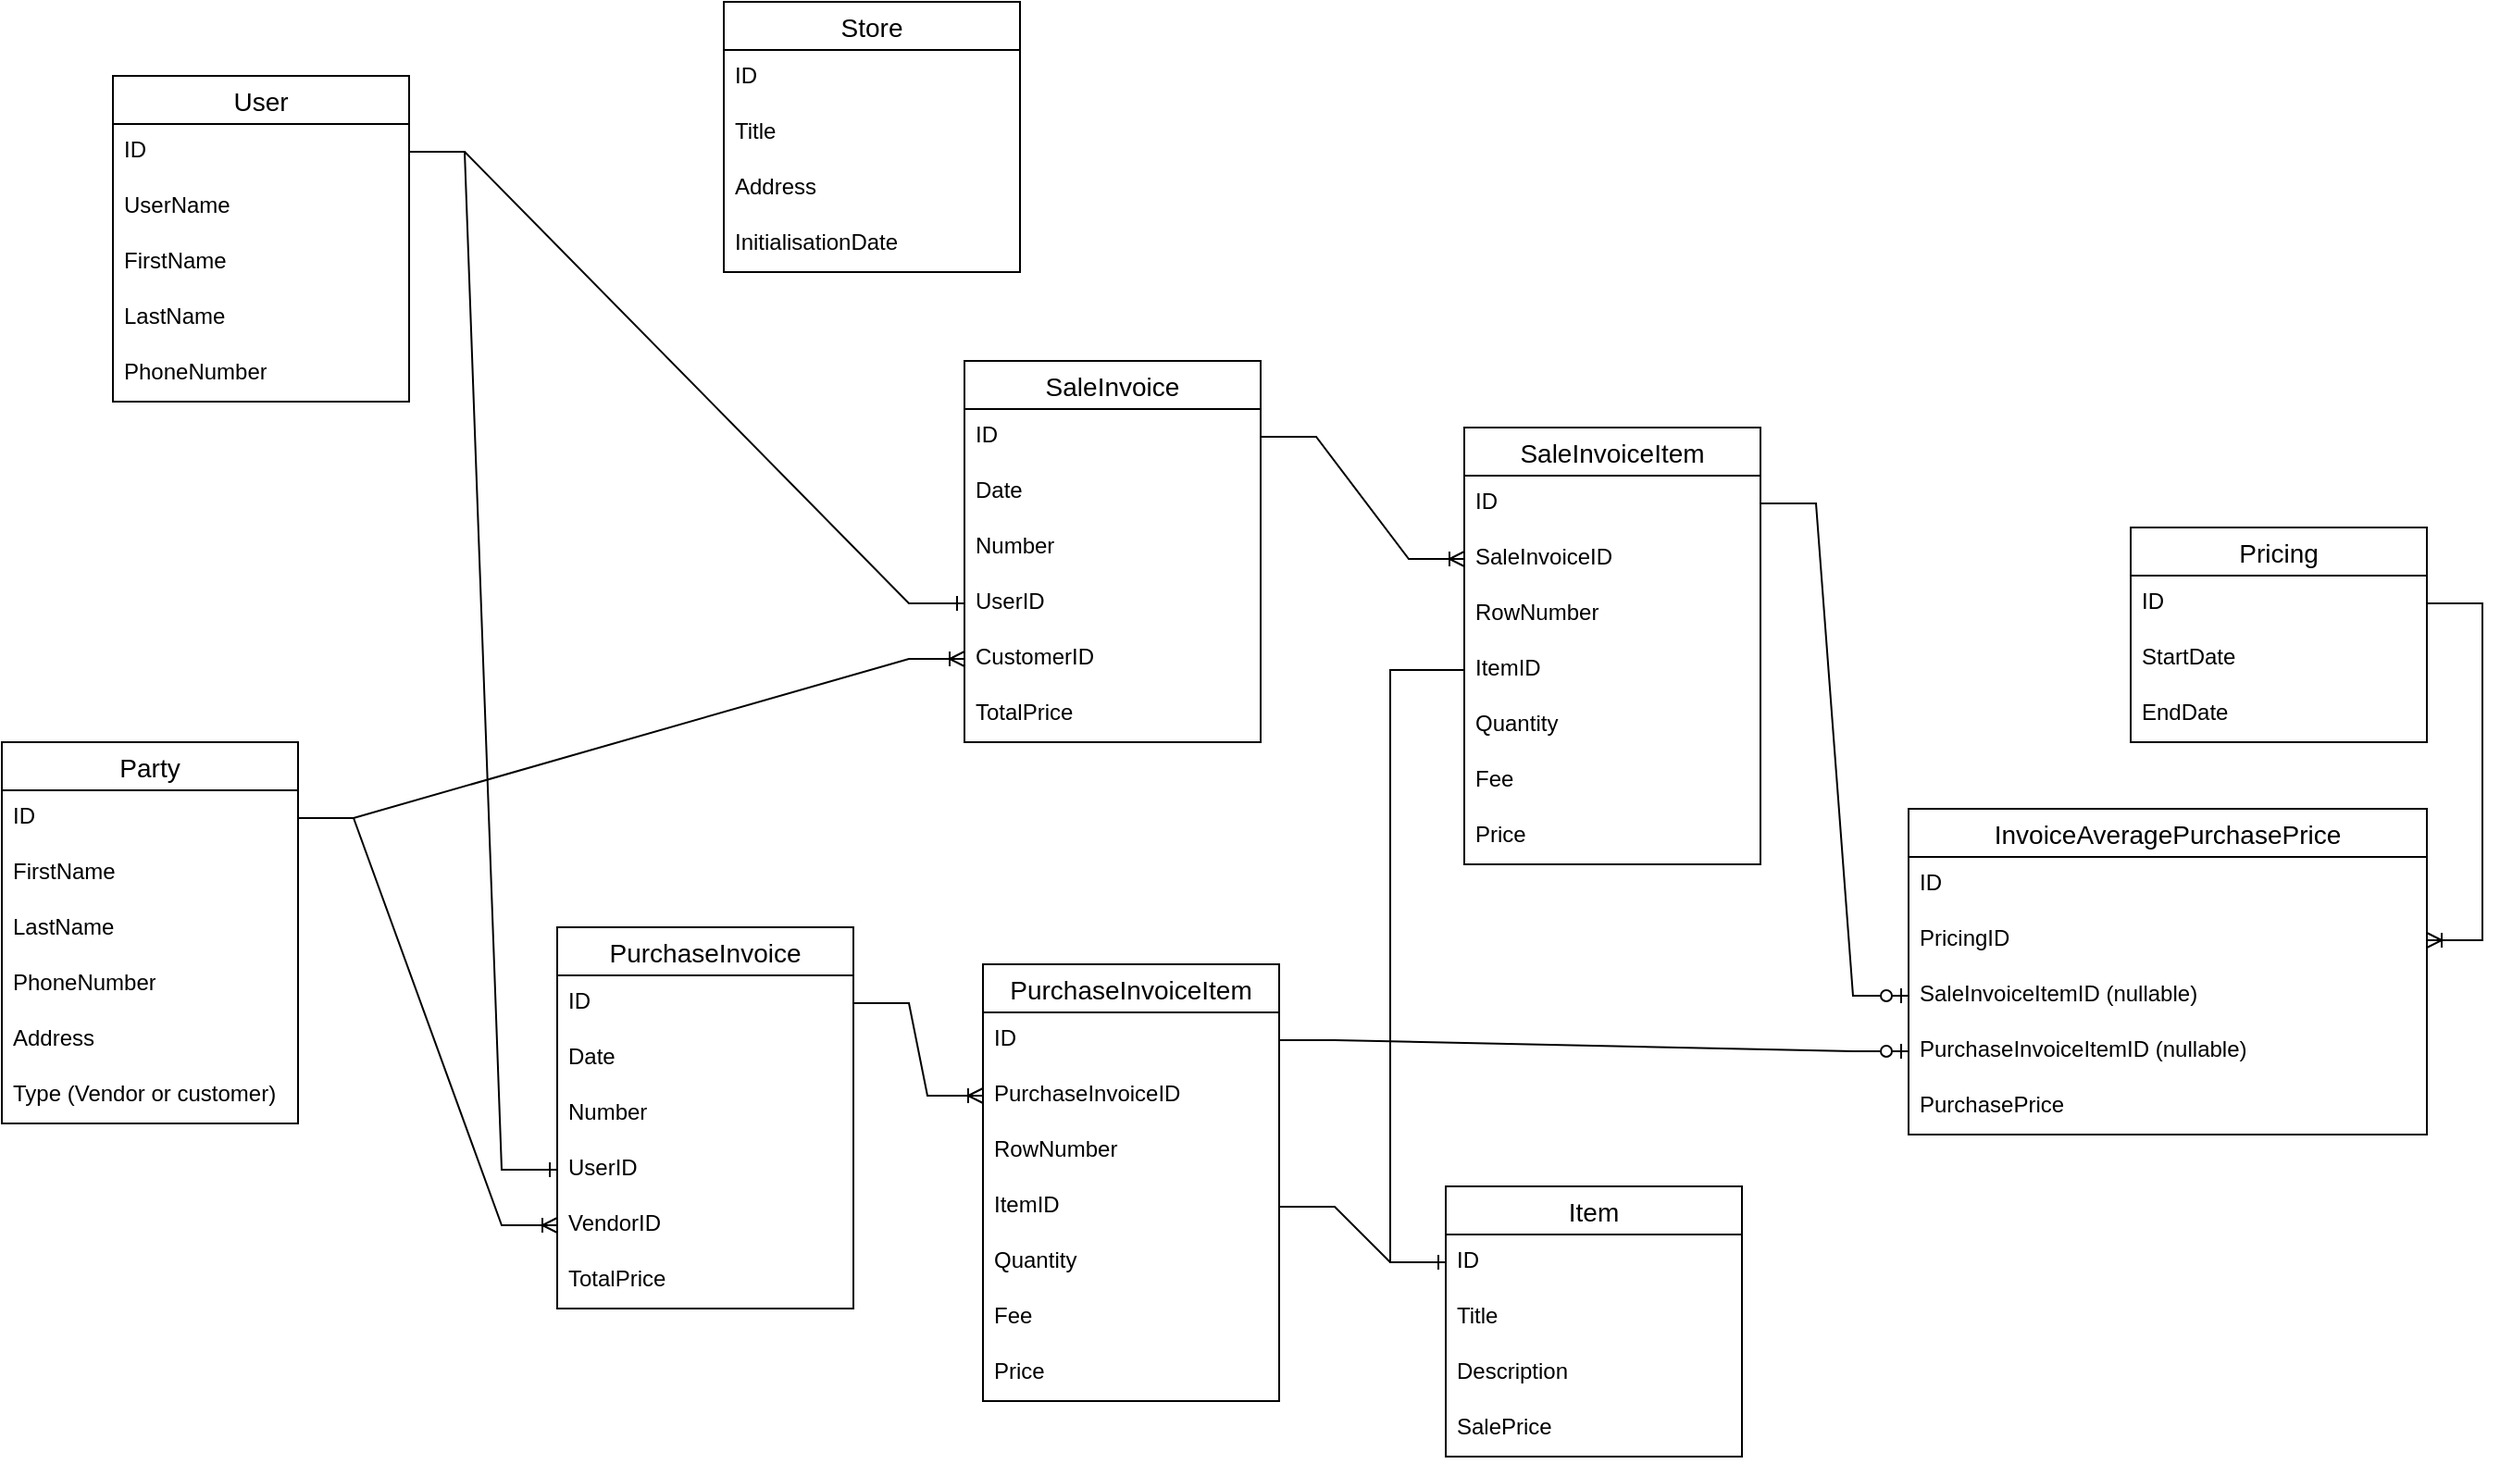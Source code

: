 <mxfile version="24.2.5" type="device">
  <diagram id="R2lEEEUBdFMjLlhIrx00" name="Page-1">
    <mxGraphModel dx="1593" dy="878" grid="1" gridSize="10" guides="1" tooltips="1" connect="1" arrows="1" fold="1" page="1" pageScale="1" pageWidth="850" pageHeight="1100" math="0" shadow="0" extFonts="Permanent Marker^https://fonts.googleapis.com/css?family=Permanent+Marker">
      <root>
        <mxCell id="0" />
        <mxCell id="1" parent="0" />
        <mxCell id="dgC6x62XEFjx5FVOdjDC-8" value="User" style="swimlane;fontStyle=0;childLayout=stackLayout;horizontal=1;startSize=26;horizontalStack=0;resizeParent=1;resizeParentMax=0;resizeLast=0;collapsible=1;marginBottom=0;align=center;fontSize=14;" parent="1" vertex="1">
          <mxGeometry x="90" y="290" width="160" height="176" as="geometry" />
        </mxCell>
        <mxCell id="dgC6x62XEFjx5FVOdjDC-9" value="ID" style="text;strokeColor=none;fillColor=none;spacingLeft=4;spacingRight=4;overflow=hidden;rotatable=0;points=[[0,0.5],[1,0.5]];portConstraint=eastwest;fontSize=12;whiteSpace=wrap;html=1;" parent="dgC6x62XEFjx5FVOdjDC-8" vertex="1">
          <mxGeometry y="26" width="160" height="30" as="geometry" />
        </mxCell>
        <mxCell id="dgC6x62XEFjx5FVOdjDC-10" value="UserName" style="text;strokeColor=none;fillColor=none;spacingLeft=4;spacingRight=4;overflow=hidden;rotatable=0;points=[[0,0.5],[1,0.5]];portConstraint=eastwest;fontSize=12;whiteSpace=wrap;html=1;" parent="dgC6x62XEFjx5FVOdjDC-8" vertex="1">
          <mxGeometry y="56" width="160" height="30" as="geometry" />
        </mxCell>
        <mxCell id="dgC6x62XEFjx5FVOdjDC-11" value="FirstName" style="text;strokeColor=none;fillColor=none;spacingLeft=4;spacingRight=4;overflow=hidden;rotatable=0;points=[[0,0.5],[1,0.5]];portConstraint=eastwest;fontSize=12;whiteSpace=wrap;html=1;" parent="dgC6x62XEFjx5FVOdjDC-8" vertex="1">
          <mxGeometry y="86" width="160" height="30" as="geometry" />
        </mxCell>
        <mxCell id="dgC6x62XEFjx5FVOdjDC-12" value="LastName" style="text;strokeColor=none;fillColor=none;spacingLeft=4;spacingRight=4;overflow=hidden;rotatable=0;points=[[0,0.5],[1,0.5]];portConstraint=eastwest;fontSize=12;whiteSpace=wrap;html=1;" parent="dgC6x62XEFjx5FVOdjDC-8" vertex="1">
          <mxGeometry y="116" width="160" height="30" as="geometry" />
        </mxCell>
        <mxCell id="dgC6x62XEFjx5FVOdjDC-13" value="PhoneNumber" style="text;strokeColor=none;fillColor=none;spacingLeft=4;spacingRight=4;overflow=hidden;rotatable=0;points=[[0,0.5],[1,0.5]];portConstraint=eastwest;fontSize=12;whiteSpace=wrap;html=1;" parent="dgC6x62XEFjx5FVOdjDC-8" vertex="1">
          <mxGeometry y="146" width="160" height="30" as="geometry" />
        </mxCell>
        <mxCell id="dgC6x62XEFjx5FVOdjDC-14" value="Store" style="swimlane;fontStyle=0;childLayout=stackLayout;horizontal=1;startSize=26;horizontalStack=0;resizeParent=1;resizeParentMax=0;resizeLast=0;collapsible=1;marginBottom=0;align=center;fontSize=14;" parent="1" vertex="1">
          <mxGeometry x="420" y="250" width="160" height="146" as="geometry" />
        </mxCell>
        <mxCell id="dgC6x62XEFjx5FVOdjDC-15" value="ID" style="text;strokeColor=none;fillColor=none;spacingLeft=4;spacingRight=4;overflow=hidden;rotatable=0;points=[[0,0.5],[1,0.5]];portConstraint=eastwest;fontSize=12;whiteSpace=wrap;html=1;" parent="dgC6x62XEFjx5FVOdjDC-14" vertex="1">
          <mxGeometry y="26" width="160" height="30" as="geometry" />
        </mxCell>
        <mxCell id="dgC6x62XEFjx5FVOdjDC-16" value="Title" style="text;strokeColor=none;fillColor=none;spacingLeft=4;spacingRight=4;overflow=hidden;rotatable=0;points=[[0,0.5],[1,0.5]];portConstraint=eastwest;fontSize=12;whiteSpace=wrap;html=1;" parent="dgC6x62XEFjx5FVOdjDC-14" vertex="1">
          <mxGeometry y="56" width="160" height="30" as="geometry" />
        </mxCell>
        <mxCell id="dgC6x62XEFjx5FVOdjDC-17" value="Address" style="text;strokeColor=none;fillColor=none;spacingLeft=4;spacingRight=4;overflow=hidden;rotatable=0;points=[[0,0.5],[1,0.5]];portConstraint=eastwest;fontSize=12;whiteSpace=wrap;html=1;" parent="dgC6x62XEFjx5FVOdjDC-14" vertex="1">
          <mxGeometry y="86" width="160" height="30" as="geometry" />
        </mxCell>
        <mxCell id="dgC6x62XEFjx5FVOdjDC-18" value="InitialisationDate" style="text;strokeColor=none;fillColor=none;spacingLeft=4;spacingRight=4;overflow=hidden;rotatable=0;points=[[0,0.5],[1,0.5]];portConstraint=eastwest;fontSize=12;whiteSpace=wrap;html=1;" parent="dgC6x62XEFjx5FVOdjDC-14" vertex="1">
          <mxGeometry y="116" width="160" height="30" as="geometry" />
        </mxCell>
        <mxCell id="dgC6x62XEFjx5FVOdjDC-19" value="Party" style="swimlane;fontStyle=0;childLayout=stackLayout;horizontal=1;startSize=26;horizontalStack=0;resizeParent=1;resizeParentMax=0;resizeLast=0;collapsible=1;marginBottom=0;align=center;fontSize=14;" parent="1" vertex="1">
          <mxGeometry x="30" y="650" width="160" height="206" as="geometry" />
        </mxCell>
        <mxCell id="dgC6x62XEFjx5FVOdjDC-20" value="ID" style="text;strokeColor=none;fillColor=none;spacingLeft=4;spacingRight=4;overflow=hidden;rotatable=0;points=[[0,0.5],[1,0.5]];portConstraint=eastwest;fontSize=12;whiteSpace=wrap;html=1;" parent="dgC6x62XEFjx5FVOdjDC-19" vertex="1">
          <mxGeometry y="26" width="160" height="30" as="geometry" />
        </mxCell>
        <mxCell id="dgC6x62XEFjx5FVOdjDC-21" value="FirstName" style="text;strokeColor=none;fillColor=none;spacingLeft=4;spacingRight=4;overflow=hidden;rotatable=0;points=[[0,0.5],[1,0.5]];portConstraint=eastwest;fontSize=12;whiteSpace=wrap;html=1;" parent="dgC6x62XEFjx5FVOdjDC-19" vertex="1">
          <mxGeometry y="56" width="160" height="30" as="geometry" />
        </mxCell>
        <mxCell id="dgC6x62XEFjx5FVOdjDC-22" value="LastName" style="text;strokeColor=none;fillColor=none;spacingLeft=4;spacingRight=4;overflow=hidden;rotatable=0;points=[[0,0.5],[1,0.5]];portConstraint=eastwest;fontSize=12;whiteSpace=wrap;html=1;" parent="dgC6x62XEFjx5FVOdjDC-19" vertex="1">
          <mxGeometry y="86" width="160" height="30" as="geometry" />
        </mxCell>
        <mxCell id="dgC6x62XEFjx5FVOdjDC-23" value="PhoneNumber" style="text;strokeColor=none;fillColor=none;spacingLeft=4;spacingRight=4;overflow=hidden;rotatable=0;points=[[0,0.5],[1,0.5]];portConstraint=eastwest;fontSize=12;whiteSpace=wrap;html=1;" parent="dgC6x62XEFjx5FVOdjDC-19" vertex="1">
          <mxGeometry y="116" width="160" height="30" as="geometry" />
        </mxCell>
        <mxCell id="dgC6x62XEFjx5FVOdjDC-24" value="Address" style="text;strokeColor=none;fillColor=none;spacingLeft=4;spacingRight=4;overflow=hidden;rotatable=0;points=[[0,0.5],[1,0.5]];portConstraint=eastwest;fontSize=12;whiteSpace=wrap;html=1;" parent="dgC6x62XEFjx5FVOdjDC-19" vertex="1">
          <mxGeometry y="146" width="160" height="30" as="geometry" />
        </mxCell>
        <mxCell id="dgC6x62XEFjx5FVOdjDC-25" value="Type (Vendor or customer)" style="text;strokeColor=none;fillColor=none;spacingLeft=4;spacingRight=4;overflow=hidden;rotatable=0;points=[[0,0.5],[1,0.5]];portConstraint=eastwest;fontSize=12;whiteSpace=wrap;html=1;" parent="dgC6x62XEFjx5FVOdjDC-19" vertex="1">
          <mxGeometry y="176" width="160" height="30" as="geometry" />
        </mxCell>
        <mxCell id="dgC6x62XEFjx5FVOdjDC-26" value="Item" style="swimlane;fontStyle=0;childLayout=stackLayout;horizontal=1;startSize=26;horizontalStack=0;resizeParent=1;resizeParentMax=0;resizeLast=0;collapsible=1;marginBottom=0;align=center;fontSize=14;" parent="1" vertex="1">
          <mxGeometry x="810" y="890" width="160" height="146" as="geometry" />
        </mxCell>
        <mxCell id="dgC6x62XEFjx5FVOdjDC-27" value="ID" style="text;strokeColor=none;fillColor=none;spacingLeft=4;spacingRight=4;overflow=hidden;rotatable=0;points=[[0,0.5],[1,0.5]];portConstraint=eastwest;fontSize=12;whiteSpace=wrap;html=1;" parent="dgC6x62XEFjx5FVOdjDC-26" vertex="1">
          <mxGeometry y="26" width="160" height="30" as="geometry" />
        </mxCell>
        <mxCell id="dgC6x62XEFjx5FVOdjDC-28" value="Title" style="text;strokeColor=none;fillColor=none;spacingLeft=4;spacingRight=4;overflow=hidden;rotatable=0;points=[[0,0.5],[1,0.5]];portConstraint=eastwest;fontSize=12;whiteSpace=wrap;html=1;" parent="dgC6x62XEFjx5FVOdjDC-26" vertex="1">
          <mxGeometry y="56" width="160" height="30" as="geometry" />
        </mxCell>
        <mxCell id="dgC6x62XEFjx5FVOdjDC-29" value="Description&amp;nbsp;" style="text;strokeColor=none;fillColor=none;spacingLeft=4;spacingRight=4;overflow=hidden;rotatable=0;points=[[0,0.5],[1,0.5]];portConstraint=eastwest;fontSize=12;whiteSpace=wrap;html=1;" parent="dgC6x62XEFjx5FVOdjDC-26" vertex="1">
          <mxGeometry y="86" width="160" height="30" as="geometry" />
        </mxCell>
        <mxCell id="dgC6x62XEFjx5FVOdjDC-30" value="SalePrice" style="text;strokeColor=none;fillColor=none;spacingLeft=4;spacingRight=4;overflow=hidden;rotatable=0;points=[[0,0.5],[1,0.5]];portConstraint=eastwest;fontSize=12;whiteSpace=wrap;html=1;" parent="dgC6x62XEFjx5FVOdjDC-26" vertex="1">
          <mxGeometry y="116" width="160" height="30" as="geometry" />
        </mxCell>
        <mxCell id="dgC6x62XEFjx5FVOdjDC-31" value="SaleInvoice" style="swimlane;fontStyle=0;childLayout=stackLayout;horizontal=1;startSize=26;horizontalStack=0;resizeParent=1;resizeParentMax=0;resizeLast=0;collapsible=1;marginBottom=0;align=center;fontSize=14;" parent="1" vertex="1">
          <mxGeometry x="550" y="444" width="160" height="206" as="geometry" />
        </mxCell>
        <mxCell id="dgC6x62XEFjx5FVOdjDC-32" value="ID" style="text;strokeColor=none;fillColor=none;spacingLeft=4;spacingRight=4;overflow=hidden;rotatable=0;points=[[0,0.5],[1,0.5]];portConstraint=eastwest;fontSize=12;whiteSpace=wrap;html=1;" parent="dgC6x62XEFjx5FVOdjDC-31" vertex="1">
          <mxGeometry y="26" width="160" height="30" as="geometry" />
        </mxCell>
        <mxCell id="dgC6x62XEFjx5FVOdjDC-33" value="Date" style="text;strokeColor=none;fillColor=none;spacingLeft=4;spacingRight=4;overflow=hidden;rotatable=0;points=[[0,0.5],[1,0.5]];portConstraint=eastwest;fontSize=12;whiteSpace=wrap;html=1;" parent="dgC6x62XEFjx5FVOdjDC-31" vertex="1">
          <mxGeometry y="56" width="160" height="30" as="geometry" />
        </mxCell>
        <mxCell id="dgC6x62XEFjx5FVOdjDC-34" value="Number" style="text;strokeColor=none;fillColor=none;spacingLeft=4;spacingRight=4;overflow=hidden;rotatable=0;points=[[0,0.5],[1,0.5]];portConstraint=eastwest;fontSize=12;whiteSpace=wrap;html=1;" parent="dgC6x62XEFjx5FVOdjDC-31" vertex="1">
          <mxGeometry y="86" width="160" height="30" as="geometry" />
        </mxCell>
        <mxCell id="dgC6x62XEFjx5FVOdjDC-77" value="UserID" style="text;strokeColor=none;fillColor=none;spacingLeft=4;spacingRight=4;overflow=hidden;rotatable=0;points=[[0,0.5],[1,0.5]];portConstraint=eastwest;fontSize=12;whiteSpace=wrap;html=1;" parent="dgC6x62XEFjx5FVOdjDC-31" vertex="1">
          <mxGeometry y="116" width="160" height="30" as="geometry" />
        </mxCell>
        <mxCell id="dgC6x62XEFjx5FVOdjDC-35" value="CustomerID" style="text;strokeColor=none;fillColor=none;spacingLeft=4;spacingRight=4;overflow=hidden;rotatable=0;points=[[0,0.5],[1,0.5]];portConstraint=eastwest;fontSize=12;whiteSpace=wrap;html=1;" parent="dgC6x62XEFjx5FVOdjDC-31" vertex="1">
          <mxGeometry y="146" width="160" height="30" as="geometry" />
        </mxCell>
        <mxCell id="dgC6x62XEFjx5FVOdjDC-36" value="TotalPrice" style="text;strokeColor=none;fillColor=none;spacingLeft=4;spacingRight=4;overflow=hidden;rotatable=0;points=[[0,0.5],[1,0.5]];portConstraint=eastwest;fontSize=12;whiteSpace=wrap;html=1;" parent="dgC6x62XEFjx5FVOdjDC-31" vertex="1">
          <mxGeometry y="176" width="160" height="30" as="geometry" />
        </mxCell>
        <mxCell id="dgC6x62XEFjx5FVOdjDC-37" value="SaleInvoiceItem" style="swimlane;fontStyle=0;childLayout=stackLayout;horizontal=1;startSize=26;horizontalStack=0;resizeParent=1;resizeParentMax=0;resizeLast=0;collapsible=1;marginBottom=0;align=center;fontSize=14;" parent="1" vertex="1">
          <mxGeometry x="820" y="480" width="160" height="236" as="geometry" />
        </mxCell>
        <mxCell id="dgC6x62XEFjx5FVOdjDC-38" value="ID" style="text;strokeColor=none;fillColor=none;spacingLeft=4;spacingRight=4;overflow=hidden;rotatable=0;points=[[0,0.5],[1,0.5]];portConstraint=eastwest;fontSize=12;whiteSpace=wrap;html=1;" parent="dgC6x62XEFjx5FVOdjDC-37" vertex="1">
          <mxGeometry y="26" width="160" height="30" as="geometry" />
        </mxCell>
        <mxCell id="dgC6x62XEFjx5FVOdjDC-39" value="SaleInvoiceID" style="text;strokeColor=none;fillColor=none;spacingLeft=4;spacingRight=4;overflow=hidden;rotatable=0;points=[[0,0.5],[1,0.5]];portConstraint=eastwest;fontSize=12;whiteSpace=wrap;html=1;" parent="dgC6x62XEFjx5FVOdjDC-37" vertex="1">
          <mxGeometry y="56" width="160" height="30" as="geometry" />
        </mxCell>
        <mxCell id="dgC6x62XEFjx5FVOdjDC-40" value="RowNumber&amp;nbsp;" style="text;strokeColor=none;fillColor=none;spacingLeft=4;spacingRight=4;overflow=hidden;rotatable=0;points=[[0,0.5],[1,0.5]];portConstraint=eastwest;fontSize=12;whiteSpace=wrap;html=1;" parent="dgC6x62XEFjx5FVOdjDC-37" vertex="1">
          <mxGeometry y="86" width="160" height="30" as="geometry" />
        </mxCell>
        <mxCell id="dgC6x62XEFjx5FVOdjDC-41" value="ItemID" style="text;strokeColor=none;fillColor=none;spacingLeft=4;spacingRight=4;overflow=hidden;rotatable=0;points=[[0,0.5],[1,0.5]];portConstraint=eastwest;fontSize=12;whiteSpace=wrap;html=1;" parent="dgC6x62XEFjx5FVOdjDC-37" vertex="1">
          <mxGeometry y="116" width="160" height="30" as="geometry" />
        </mxCell>
        <mxCell id="dgC6x62XEFjx5FVOdjDC-42" value="Quantity&amp;nbsp;" style="text;strokeColor=none;fillColor=none;spacingLeft=4;spacingRight=4;overflow=hidden;rotatable=0;points=[[0,0.5],[1,0.5]];portConstraint=eastwest;fontSize=12;whiteSpace=wrap;html=1;" parent="dgC6x62XEFjx5FVOdjDC-37" vertex="1">
          <mxGeometry y="146" width="160" height="30" as="geometry" />
        </mxCell>
        <mxCell id="dgC6x62XEFjx5FVOdjDC-43" value="Fee" style="text;strokeColor=none;fillColor=none;spacingLeft=4;spacingRight=4;overflow=hidden;rotatable=0;points=[[0,0.5],[1,0.5]];portConstraint=eastwest;fontSize=12;whiteSpace=wrap;html=1;" parent="dgC6x62XEFjx5FVOdjDC-37" vertex="1">
          <mxGeometry y="176" width="160" height="30" as="geometry" />
        </mxCell>
        <mxCell id="dgC6x62XEFjx5FVOdjDC-44" value="Price&amp;nbsp;" style="text;strokeColor=none;fillColor=none;spacingLeft=4;spacingRight=4;overflow=hidden;rotatable=0;points=[[0,0.5],[1,0.5]];portConstraint=eastwest;fontSize=12;whiteSpace=wrap;html=1;" parent="dgC6x62XEFjx5FVOdjDC-37" vertex="1">
          <mxGeometry y="206" width="160" height="30" as="geometry" />
        </mxCell>
        <mxCell id="dgC6x62XEFjx5FVOdjDC-53" value="PurchaseInvoice" style="swimlane;fontStyle=0;childLayout=stackLayout;horizontal=1;startSize=26;horizontalStack=0;resizeParent=1;resizeParentMax=0;resizeLast=0;collapsible=1;marginBottom=0;align=center;fontSize=14;" parent="1" vertex="1">
          <mxGeometry x="330" y="750" width="160" height="206" as="geometry" />
        </mxCell>
        <mxCell id="dgC6x62XEFjx5FVOdjDC-54" value="ID" style="text;strokeColor=none;fillColor=none;spacingLeft=4;spacingRight=4;overflow=hidden;rotatable=0;points=[[0,0.5],[1,0.5]];portConstraint=eastwest;fontSize=12;whiteSpace=wrap;html=1;" parent="dgC6x62XEFjx5FVOdjDC-53" vertex="1">
          <mxGeometry y="26" width="160" height="30" as="geometry" />
        </mxCell>
        <mxCell id="dgC6x62XEFjx5FVOdjDC-55" value="Date" style="text;strokeColor=none;fillColor=none;spacingLeft=4;spacingRight=4;overflow=hidden;rotatable=0;points=[[0,0.5],[1,0.5]];portConstraint=eastwest;fontSize=12;whiteSpace=wrap;html=1;" parent="dgC6x62XEFjx5FVOdjDC-53" vertex="1">
          <mxGeometry y="56" width="160" height="30" as="geometry" />
        </mxCell>
        <mxCell id="dgC6x62XEFjx5FVOdjDC-56" value="Number" style="text;strokeColor=none;fillColor=none;spacingLeft=4;spacingRight=4;overflow=hidden;rotatable=0;points=[[0,0.5],[1,0.5]];portConstraint=eastwest;fontSize=12;whiteSpace=wrap;html=1;" parent="dgC6x62XEFjx5FVOdjDC-53" vertex="1">
          <mxGeometry y="86" width="160" height="30" as="geometry" />
        </mxCell>
        <mxCell id="dgC6x62XEFjx5FVOdjDC-78" value="UserID" style="text;strokeColor=none;fillColor=none;spacingLeft=4;spacingRight=4;overflow=hidden;rotatable=0;points=[[0,0.5],[1,0.5]];portConstraint=eastwest;fontSize=12;whiteSpace=wrap;html=1;" parent="dgC6x62XEFjx5FVOdjDC-53" vertex="1">
          <mxGeometry y="116" width="160" height="30" as="geometry" />
        </mxCell>
        <mxCell id="dgC6x62XEFjx5FVOdjDC-57" value="Vendor&lt;span style=&quot;background-color: initial;&quot;&gt;ID&lt;/span&gt;" style="text;strokeColor=none;fillColor=none;spacingLeft=4;spacingRight=4;overflow=hidden;rotatable=0;points=[[0,0.5],[1,0.5]];portConstraint=eastwest;fontSize=12;whiteSpace=wrap;html=1;" parent="dgC6x62XEFjx5FVOdjDC-53" vertex="1">
          <mxGeometry y="146" width="160" height="30" as="geometry" />
        </mxCell>
        <mxCell id="dgC6x62XEFjx5FVOdjDC-58" value="TotalPrice" style="text;strokeColor=none;fillColor=none;spacingLeft=4;spacingRight=4;overflow=hidden;rotatable=0;points=[[0,0.5],[1,0.5]];portConstraint=eastwest;fontSize=12;whiteSpace=wrap;html=1;" parent="dgC6x62XEFjx5FVOdjDC-53" vertex="1">
          <mxGeometry y="176" width="160" height="30" as="geometry" />
        </mxCell>
        <mxCell id="dgC6x62XEFjx5FVOdjDC-59" value="PurchaseInvoiceItem" style="swimlane;fontStyle=0;childLayout=stackLayout;horizontal=1;startSize=26;horizontalStack=0;resizeParent=1;resizeParentMax=0;resizeLast=0;collapsible=1;marginBottom=0;align=center;fontSize=14;" parent="1" vertex="1">
          <mxGeometry x="560" y="770" width="160" height="236" as="geometry" />
        </mxCell>
        <mxCell id="dgC6x62XEFjx5FVOdjDC-60" value="ID" style="text;strokeColor=none;fillColor=none;spacingLeft=4;spacingRight=4;overflow=hidden;rotatable=0;points=[[0,0.5],[1,0.5]];portConstraint=eastwest;fontSize=12;whiteSpace=wrap;html=1;" parent="dgC6x62XEFjx5FVOdjDC-59" vertex="1">
          <mxGeometry y="26" width="160" height="30" as="geometry" />
        </mxCell>
        <mxCell id="dgC6x62XEFjx5FVOdjDC-61" value="PurchaseInvoiceID" style="text;strokeColor=none;fillColor=none;spacingLeft=4;spacingRight=4;overflow=hidden;rotatable=0;points=[[0,0.5],[1,0.5]];portConstraint=eastwest;fontSize=12;whiteSpace=wrap;html=1;" parent="dgC6x62XEFjx5FVOdjDC-59" vertex="1">
          <mxGeometry y="56" width="160" height="30" as="geometry" />
        </mxCell>
        <mxCell id="dgC6x62XEFjx5FVOdjDC-62" value="RowNumber&amp;nbsp;" style="text;strokeColor=none;fillColor=none;spacingLeft=4;spacingRight=4;overflow=hidden;rotatable=0;points=[[0,0.5],[1,0.5]];portConstraint=eastwest;fontSize=12;whiteSpace=wrap;html=1;" parent="dgC6x62XEFjx5FVOdjDC-59" vertex="1">
          <mxGeometry y="86" width="160" height="30" as="geometry" />
        </mxCell>
        <mxCell id="dgC6x62XEFjx5FVOdjDC-63" value="ItemID" style="text;strokeColor=none;fillColor=none;spacingLeft=4;spacingRight=4;overflow=hidden;rotatable=0;points=[[0,0.5],[1,0.5]];portConstraint=eastwest;fontSize=12;whiteSpace=wrap;html=1;" parent="dgC6x62XEFjx5FVOdjDC-59" vertex="1">
          <mxGeometry y="116" width="160" height="30" as="geometry" />
        </mxCell>
        <mxCell id="dgC6x62XEFjx5FVOdjDC-64" value="Quantity&amp;nbsp;" style="text;strokeColor=none;fillColor=none;spacingLeft=4;spacingRight=4;overflow=hidden;rotatable=0;points=[[0,0.5],[1,0.5]];portConstraint=eastwest;fontSize=12;whiteSpace=wrap;html=1;" parent="dgC6x62XEFjx5FVOdjDC-59" vertex="1">
          <mxGeometry y="146" width="160" height="30" as="geometry" />
        </mxCell>
        <mxCell id="dgC6x62XEFjx5FVOdjDC-65" value="Fee" style="text;strokeColor=none;fillColor=none;spacingLeft=4;spacingRight=4;overflow=hidden;rotatable=0;points=[[0,0.5],[1,0.5]];portConstraint=eastwest;fontSize=12;whiteSpace=wrap;html=1;" parent="dgC6x62XEFjx5FVOdjDC-59" vertex="1">
          <mxGeometry y="176" width="160" height="30" as="geometry" />
        </mxCell>
        <mxCell id="dgC6x62XEFjx5FVOdjDC-66" value="Price&amp;nbsp;" style="text;strokeColor=none;fillColor=none;spacingLeft=4;spacingRight=4;overflow=hidden;rotatable=0;points=[[0,0.5],[1,0.5]];portConstraint=eastwest;fontSize=12;whiteSpace=wrap;html=1;" parent="dgC6x62XEFjx5FVOdjDC-59" vertex="1">
          <mxGeometry y="206" width="160" height="30" as="geometry" />
        </mxCell>
        <mxCell id="dgC6x62XEFjx5FVOdjDC-67" value="Pricing" style="swimlane;fontStyle=0;childLayout=stackLayout;horizontal=1;startSize=26;horizontalStack=0;resizeParent=1;resizeParentMax=0;resizeLast=0;collapsible=1;marginBottom=0;align=center;fontSize=14;" parent="1" vertex="1">
          <mxGeometry x="1180" y="534" width="160" height="116" as="geometry" />
        </mxCell>
        <mxCell id="dgC6x62XEFjx5FVOdjDC-68" value="ID" style="text;strokeColor=none;fillColor=none;spacingLeft=4;spacingRight=4;overflow=hidden;rotatable=0;points=[[0,0.5],[1,0.5]];portConstraint=eastwest;fontSize=12;whiteSpace=wrap;html=1;" parent="dgC6x62XEFjx5FVOdjDC-67" vertex="1">
          <mxGeometry y="26" width="160" height="30" as="geometry" />
        </mxCell>
        <mxCell id="dgC6x62XEFjx5FVOdjDC-69" value="StartDate" style="text;strokeColor=none;fillColor=none;spacingLeft=4;spacingRight=4;overflow=hidden;rotatable=0;points=[[0,0.5],[1,0.5]];portConstraint=eastwest;fontSize=12;whiteSpace=wrap;html=1;" parent="dgC6x62XEFjx5FVOdjDC-67" vertex="1">
          <mxGeometry y="56" width="160" height="30" as="geometry" />
        </mxCell>
        <mxCell id="dgC6x62XEFjx5FVOdjDC-70" value="EndDate" style="text;strokeColor=none;fillColor=none;spacingLeft=4;spacingRight=4;overflow=hidden;rotatable=0;points=[[0,0.5],[1,0.5]];portConstraint=eastwest;fontSize=12;whiteSpace=wrap;html=1;" parent="dgC6x62XEFjx5FVOdjDC-67" vertex="1">
          <mxGeometry y="86" width="160" height="30" as="geometry" />
        </mxCell>
        <mxCell id="dgC6x62XEFjx5FVOdjDC-71" value="InvoiceAveragePurchasePrice" style="swimlane;fontStyle=0;childLayout=stackLayout;horizontal=1;startSize=26;horizontalStack=0;resizeParent=1;resizeParentMax=0;resizeLast=0;collapsible=1;marginBottom=0;align=center;fontSize=14;" parent="1" vertex="1">
          <mxGeometry x="1060" y="686" width="280" height="176" as="geometry" />
        </mxCell>
        <mxCell id="dgC6x62XEFjx5FVOdjDC-72" value="ID" style="text;strokeColor=none;fillColor=none;spacingLeft=4;spacingRight=4;overflow=hidden;rotatable=0;points=[[0,0.5],[1,0.5]];portConstraint=eastwest;fontSize=12;whiteSpace=wrap;html=1;" parent="dgC6x62XEFjx5FVOdjDC-71" vertex="1">
          <mxGeometry y="26" width="280" height="30" as="geometry" />
        </mxCell>
        <mxCell id="dgC6x62XEFjx5FVOdjDC-89" value="PricingID" style="text;strokeColor=none;fillColor=none;spacingLeft=4;spacingRight=4;overflow=hidden;rotatable=0;points=[[0,0.5],[1,0.5]];portConstraint=eastwest;fontSize=12;whiteSpace=wrap;html=1;" parent="dgC6x62XEFjx5FVOdjDC-71" vertex="1">
          <mxGeometry y="56" width="280" height="30" as="geometry" />
        </mxCell>
        <mxCell id="dgC6x62XEFjx5FVOdjDC-73" value="SaleInvoiceItemID (nullable)" style="text;strokeColor=none;fillColor=none;spacingLeft=4;spacingRight=4;overflow=hidden;rotatable=0;points=[[0,0.5],[1,0.5]];portConstraint=eastwest;fontSize=12;whiteSpace=wrap;html=1;" parent="dgC6x62XEFjx5FVOdjDC-71" vertex="1">
          <mxGeometry y="86" width="280" height="30" as="geometry" />
        </mxCell>
        <mxCell id="dgC6x62XEFjx5FVOdjDC-74" value="PurchaseInvoiceItemID (nullable)" style="text;strokeColor=none;fillColor=none;spacingLeft=4;spacingRight=4;overflow=hidden;rotatable=0;points=[[0,0.5],[1,0.5]];portConstraint=eastwest;fontSize=12;whiteSpace=wrap;html=1;" parent="dgC6x62XEFjx5FVOdjDC-71" vertex="1">
          <mxGeometry y="116" width="280" height="30" as="geometry" />
        </mxCell>
        <mxCell id="dgC6x62XEFjx5FVOdjDC-75" value="PurchasePrice&amp;nbsp;" style="text;strokeColor=none;fillColor=none;spacingLeft=4;spacingRight=4;overflow=hidden;rotatable=0;points=[[0,0.5],[1,0.5]];portConstraint=eastwest;fontSize=12;whiteSpace=wrap;html=1;" parent="dgC6x62XEFjx5FVOdjDC-71" vertex="1">
          <mxGeometry y="146" width="280" height="30" as="geometry" />
        </mxCell>
        <mxCell id="dgC6x62XEFjx5FVOdjDC-82" value="" style="edgeStyle=entityRelationEdgeStyle;fontSize=12;html=1;endArrow=ERoneToMany;rounded=0;exitX=1;exitY=0.5;exitDx=0;exitDy=0;entryX=0;entryY=0.5;entryDx=0;entryDy=0;" parent="1" source="dgC6x62XEFjx5FVOdjDC-20" target="dgC6x62XEFjx5FVOdjDC-35" edge="1">
          <mxGeometry width="100" height="100" relative="1" as="geometry">
            <mxPoint x="290" y="620" as="sourcePoint" />
            <mxPoint x="390" y="520" as="targetPoint" />
          </mxGeometry>
        </mxCell>
        <mxCell id="dgC6x62XEFjx5FVOdjDC-83" value="" style="edgeStyle=entityRelationEdgeStyle;fontSize=12;html=1;endArrow=ERoneToMany;rounded=0;entryX=0;entryY=0.5;entryDx=0;entryDy=0;exitX=1;exitY=0.5;exitDx=0;exitDy=0;" parent="1" target="dgC6x62XEFjx5FVOdjDC-57" edge="1" source="dgC6x62XEFjx5FVOdjDC-20">
          <mxGeometry width="100" height="100" relative="1" as="geometry">
            <mxPoint x="200" y="680" as="sourcePoint" />
            <mxPoint x="150.0" y="920" as="targetPoint" />
            <Array as="points">
              <mxPoint x="-10" y="540" />
              <mxPoint x="240" y="590" />
              <mxPoint x="270" y="590" />
              <mxPoint x="330" y="660" />
              <mxPoint x="-140" y="530" />
            </Array>
          </mxGeometry>
        </mxCell>
        <mxCell id="dgC6x62XEFjx5FVOdjDC-85" value="" style="edgeStyle=entityRelationEdgeStyle;fontSize=12;html=1;endArrow=ERoneToMany;rounded=0;exitX=1;exitY=0.5;exitDx=0;exitDy=0;entryX=0;entryY=0.5;entryDx=0;entryDy=0;" parent="1" source="dgC6x62XEFjx5FVOdjDC-32" target="dgC6x62XEFjx5FVOdjDC-39" edge="1">
          <mxGeometry width="100" height="100" relative="1" as="geometry">
            <mxPoint x="710" y="540" as="sourcePoint" />
            <mxPoint x="810" y="440" as="targetPoint" />
          </mxGeometry>
        </mxCell>
        <mxCell id="dgC6x62XEFjx5FVOdjDC-87" value="" style="edgeStyle=entityRelationEdgeStyle;fontSize=12;html=1;endArrow=ERzeroToOne;endFill=1;rounded=0;entryX=0;entryY=0.5;entryDx=0;entryDy=0;exitX=1;exitY=0.5;exitDx=0;exitDy=0;" parent="1" source="dgC6x62XEFjx5FVOdjDC-38" target="dgC6x62XEFjx5FVOdjDC-73" edge="1">
          <mxGeometry width="100" height="100" relative="1" as="geometry">
            <mxPoint x="930" y="620" as="sourcePoint" />
            <mxPoint x="1030" y="520" as="targetPoint" />
            <Array as="points">
              <mxPoint x="920" y="590" />
            </Array>
          </mxGeometry>
        </mxCell>
        <mxCell id="dgC6x62XEFjx5FVOdjDC-88" value="" style="edgeStyle=entityRelationEdgeStyle;fontSize=12;html=1;endArrow=ERzeroToOne;endFill=1;rounded=0;entryX=0;entryY=0.5;entryDx=0;entryDy=0;exitX=1;exitY=0.5;exitDx=0;exitDy=0;" parent="1" source="dgC6x62XEFjx5FVOdjDC-60" target="dgC6x62XEFjx5FVOdjDC-74" edge="1">
          <mxGeometry width="100" height="100" relative="1" as="geometry">
            <mxPoint x="910" y="830" as="sourcePoint" />
            <mxPoint x="1010" y="730" as="targetPoint" />
            <Array as="points">
              <mxPoint x="1010" y="800" />
            </Array>
          </mxGeometry>
        </mxCell>
        <mxCell id="dgC6x62XEFjx5FVOdjDC-90" value="" style="edgeStyle=entityRelationEdgeStyle;fontSize=12;html=1;endArrow=ERoneToMany;rounded=0;entryX=1;entryY=0.5;entryDx=0;entryDy=0;exitX=1;exitY=0.5;exitDx=0;exitDy=0;" parent="1" source="dgC6x62XEFjx5FVOdjDC-68" target="dgC6x62XEFjx5FVOdjDC-89" edge="1">
          <mxGeometry width="100" height="100" relative="1" as="geometry">
            <mxPoint x="1050" y="633" as="sourcePoint" />
            <mxPoint x="1150" y="533" as="targetPoint" />
          </mxGeometry>
        </mxCell>
        <mxCell id="dgC6x62XEFjx5FVOdjDC-91" value="" style="edgeStyle=entityRelationEdgeStyle;fontSize=12;html=1;endArrow=ERoneToMany;rounded=0;exitX=1;exitY=0.5;exitDx=0;exitDy=0;entryX=0;entryY=0.5;entryDx=0;entryDy=0;" parent="1" source="dgC6x62XEFjx5FVOdjDC-54" target="dgC6x62XEFjx5FVOdjDC-61" edge="1">
          <mxGeometry width="100" height="100" relative="1" as="geometry">
            <mxPoint x="710" y="900" as="sourcePoint" />
            <mxPoint x="820" y="767" as="targetPoint" />
            <Array as="points">
              <mxPoint x="690" y="940" />
              <mxPoint x="690" y="920" />
              <mxPoint x="690" y="830" />
            </Array>
          </mxGeometry>
        </mxCell>
        <mxCell id="dgC6x62XEFjx5FVOdjDC-92" value="" style="edgeStyle=entityRelationEdgeStyle;fontSize=12;html=1;endArrow=ERone;endFill=1;rounded=0;exitX=1;exitY=0.5;exitDx=0;exitDy=0;entryX=0;entryY=0.5;entryDx=0;entryDy=0;" parent="1" source="dgC6x62XEFjx5FVOdjDC-63" target="dgC6x62XEFjx5FVOdjDC-27" edge="1">
          <mxGeometry width="100" height="100" relative="1" as="geometry">
            <mxPoint x="710" y="938" as="sourcePoint" />
            <mxPoint x="740" y="350" as="targetPoint" />
            <Array as="points">
              <mxPoint x="880" y="330" />
              <mxPoint x="710" y="430" />
              <mxPoint x="700" y="380" />
            </Array>
          </mxGeometry>
        </mxCell>
        <mxCell id="dgC6x62XEFjx5FVOdjDC-93" value="" style="edgeStyle=entityRelationEdgeStyle;fontSize=12;html=1;endArrow=ERone;endFill=1;rounded=0;entryX=0;entryY=0.5;entryDx=0;entryDy=0;exitX=1;exitY=0.5;exitDx=0;exitDy=0;" parent="1" source="dgC6x62XEFjx5FVOdjDC-9" target="dgC6x62XEFjx5FVOdjDC-77" edge="1">
          <mxGeometry width="100" height="100" relative="1" as="geometry">
            <mxPoint x="340" y="770" as="sourcePoint" />
            <mxPoint x="440" y="670" as="targetPoint" />
          </mxGeometry>
        </mxCell>
        <mxCell id="dgC6x62XEFjx5FVOdjDC-94" value="" style="edgeStyle=entityRelationEdgeStyle;fontSize=12;html=1;endArrow=ERone;endFill=1;rounded=0;entryX=0;entryY=0.5;entryDx=0;entryDy=0;exitX=1;exitY=0.5;exitDx=0;exitDy=0;" parent="1" source="dgC6x62XEFjx5FVOdjDC-9" target="dgC6x62XEFjx5FVOdjDC-78" edge="1">
          <mxGeometry width="100" height="100" relative="1" as="geometry">
            <mxPoint x="50" y="820" as="sourcePoint" />
            <mxPoint x="250" y="686" as="targetPoint" />
          </mxGeometry>
        </mxCell>
        <mxCell id="z2g7HMwngp_qBQ8TZwHF-1" value="" style="edgeStyle=elbowEdgeStyle;fontSize=12;html=1;endArrow=ERone;endFill=1;rounded=0;exitX=0;exitY=0.5;exitDx=0;exitDy=0;entryX=0;entryY=0.5;entryDx=0;entryDy=0;" edge="1" parent="1" source="dgC6x62XEFjx5FVOdjDC-41" target="dgC6x62XEFjx5FVOdjDC-27">
          <mxGeometry width="100" height="100" relative="1" as="geometry">
            <mxPoint x="770" y="611" as="sourcePoint" />
            <mxPoint x="760" y="931" as="targetPoint" />
            <Array as="points">
              <mxPoint x="780" y="770" />
            </Array>
          </mxGeometry>
        </mxCell>
      </root>
    </mxGraphModel>
  </diagram>
</mxfile>
